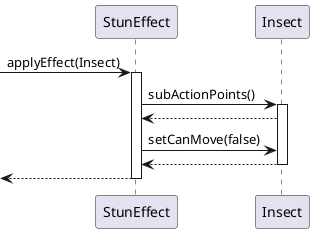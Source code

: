 @startuml StunEffect

participant "StunEffect" as effect

participant "Insect" as insect




-> effect : applyEffect(Insect)
activate effect

effect->insect:subActionPoints()
activate insect

effect<--insect

effect->insect:setCanMove(false)
effect<--insect
deactivate insect

<--effect
deactivate effect




@enduml